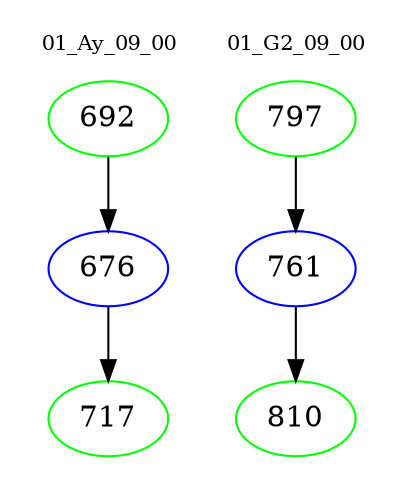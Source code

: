 digraph{
subgraph cluster_0 {
color = white
label = "01_Ay_09_00";
fontsize=10;
T0_692 [label="692", color="green"]
T0_692 -> T0_676 [color="black"]
T0_676 [label="676", color="blue"]
T0_676 -> T0_717 [color="black"]
T0_717 [label="717", color="green"]
}
subgraph cluster_1 {
color = white
label = "01_G2_09_00";
fontsize=10;
T1_797 [label="797", color="green"]
T1_797 -> T1_761 [color="black"]
T1_761 [label="761", color="blue"]
T1_761 -> T1_810 [color="black"]
T1_810 [label="810", color="green"]
}
}
